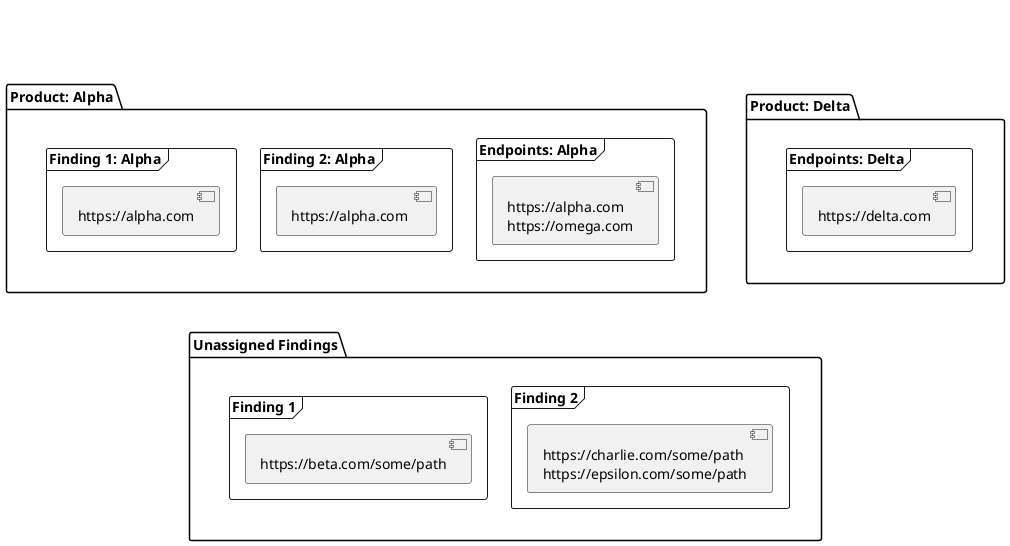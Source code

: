 @startuml

package "Product: Alpha" as PA {
  frame "Endpoints: Alpha" {
    [https://alpha.com\nhttps://omega.com]
  }
  frame "Finding 2: Alpha" as F2A {
    [https://alpha.com ]
  }
  frame "Finding 1: Alpha" as F1A {
    [https://alpha.com]
  }
}
package "Product: Delta" as PD {
  frame "Endpoints: Delta" {
    [https://delta.com]
  }
}


package "Unassigned Findings" as UF {
  frame "Finding 2" as F2 {
    [https://charlie.com/some/path\nhttps://epsilon.com/some/path]
  }
  frame "Finding 1" as F1 {
    [https://beta.com/some/path]
  }
}


PA -[hidden]right-> PD 
PA -[hidden]down-> UF 
PD -[hidden]down-> UF 

@enduml
